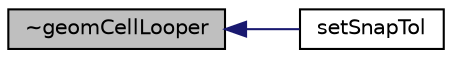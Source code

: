digraph "~geomCellLooper"
{
  bgcolor="transparent";
  edge [fontname="Helvetica",fontsize="10",labelfontname="Helvetica",labelfontsize="10"];
  node [fontname="Helvetica",fontsize="10",shape=record];
  rankdir="LR";
  Node1 [label="~geomCellLooper",height=0.2,width=0.4,color="black", fillcolor="grey75", style="filled", fontcolor="black"];
  Node1 -> Node2 [dir="back",color="midnightblue",fontsize="10",style="solid",fontname="Helvetica"];
  Node2 [label="setSnapTol",height=0.2,width=0.4,color="black",URL="$a00934.html#a40d86cd70822d0e848b72b9bd9bdbae0"];
}
